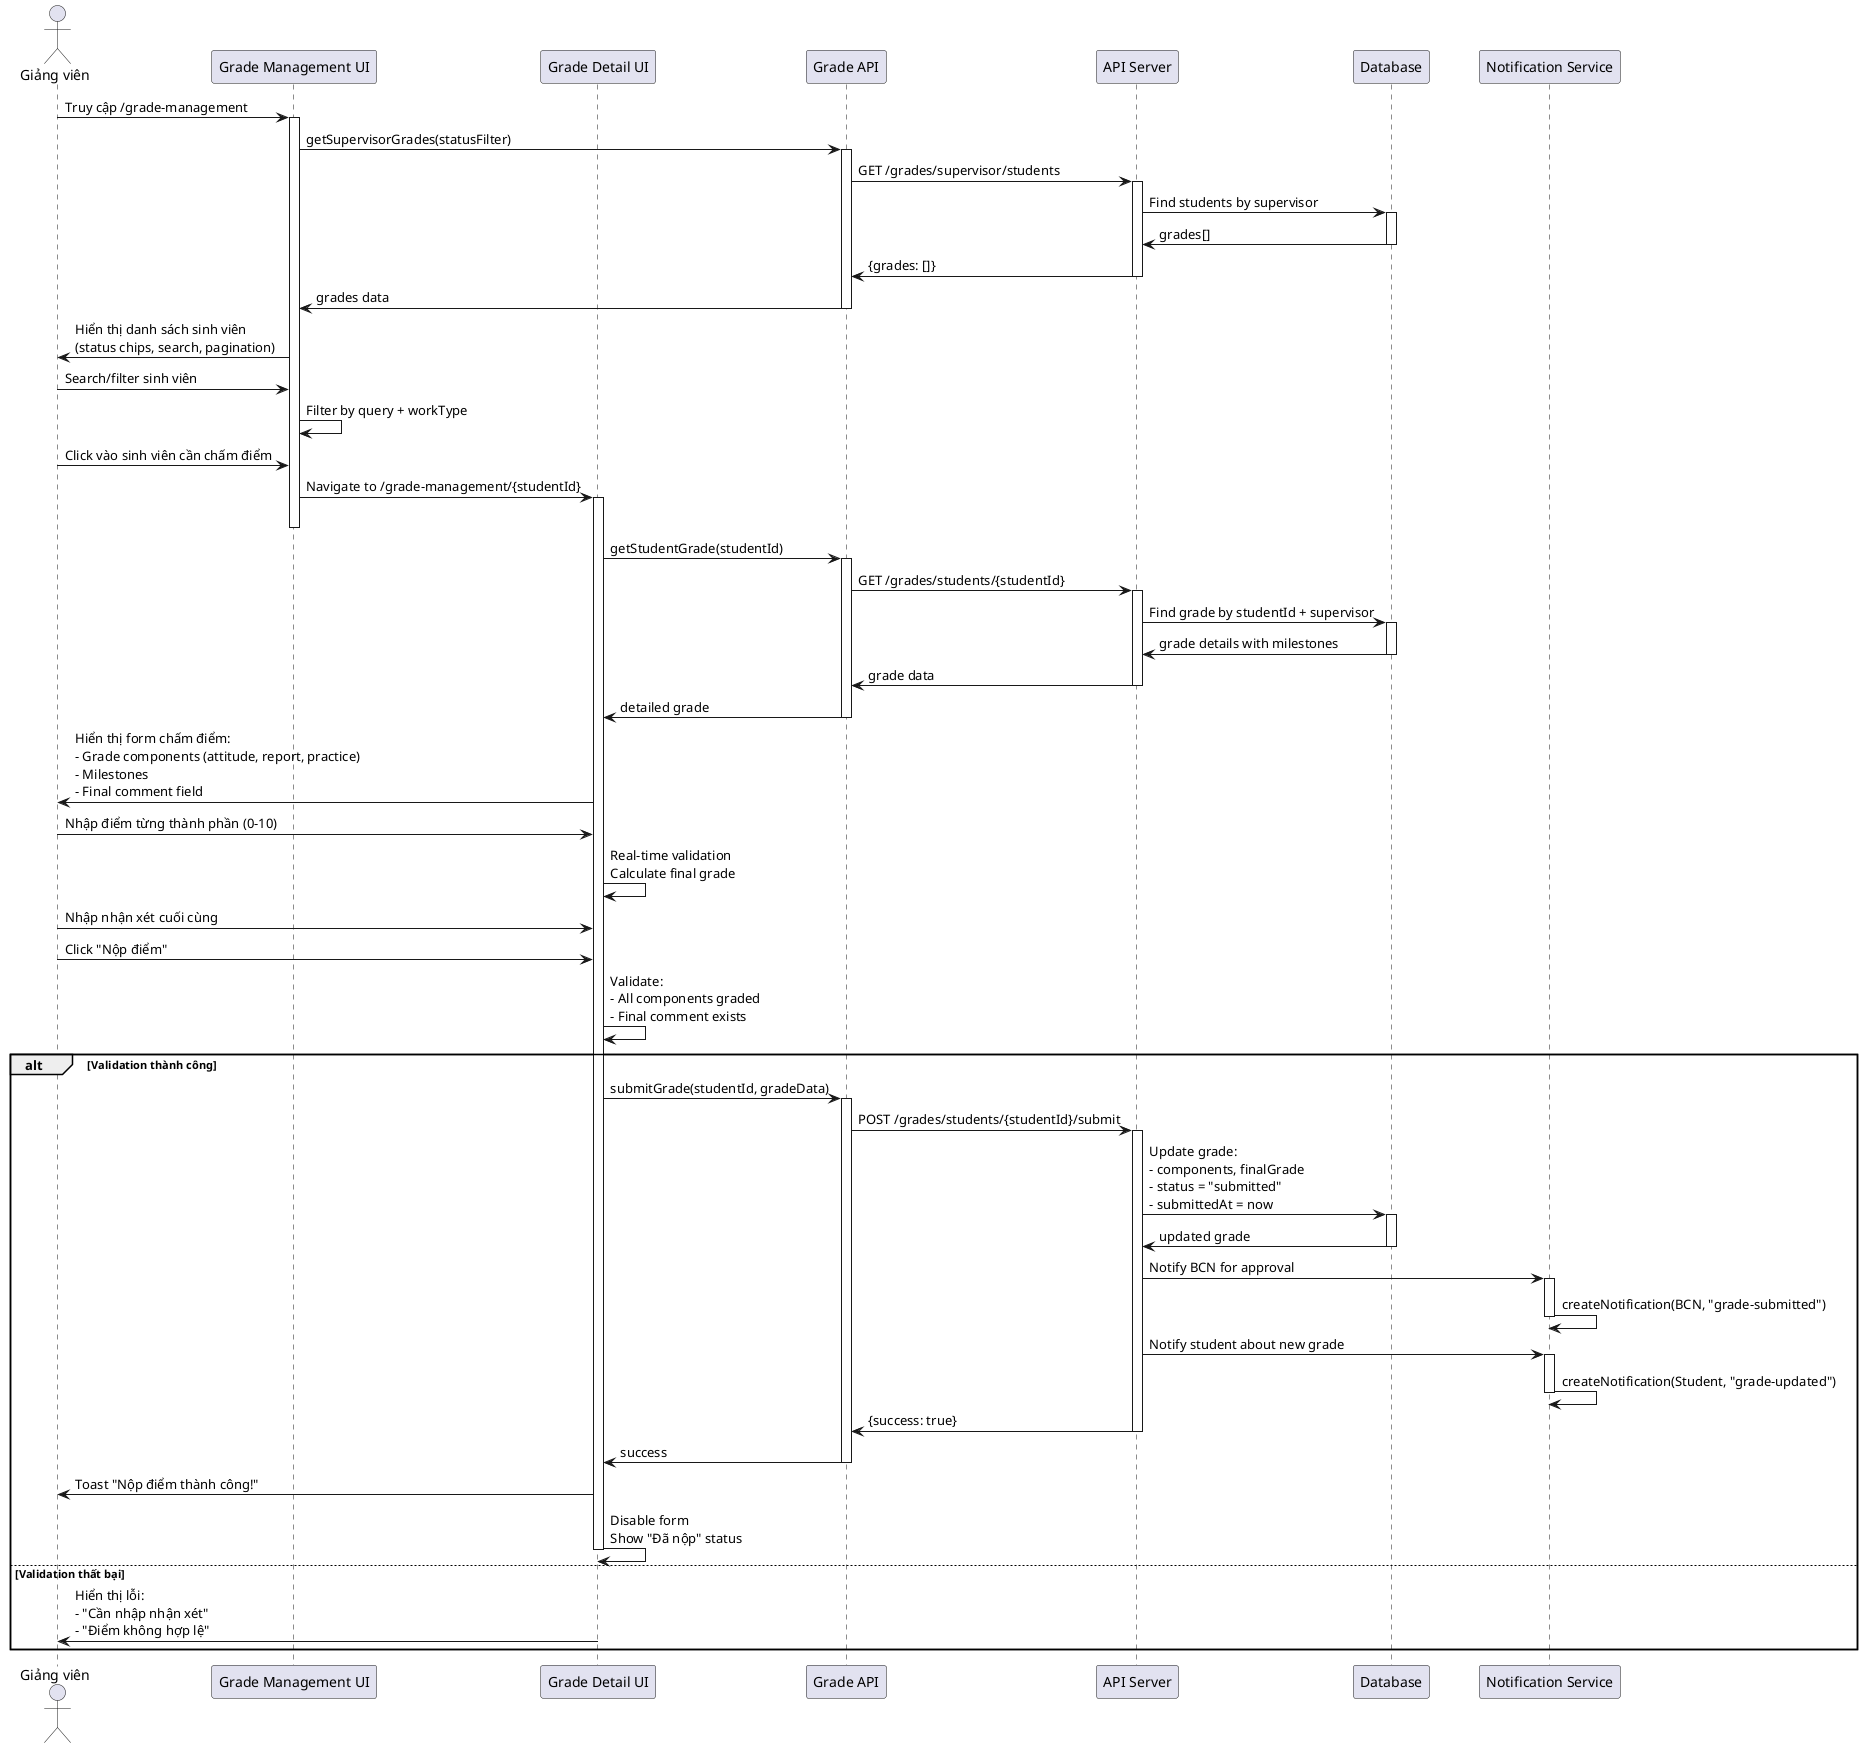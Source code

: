 @startuml Sequence - Giảng viên chấm điểm sinh viên

skinparam participantPadding 20
skinparam boxPadding 10

actor "Giảng viên" as Lecturer
participant "Grade Management UI" as GradeUI
participant "Grade Detail UI" as DetailUI
participant "Grade API" as GradeAPI
participant "API Server" as API
participant "Database" as DB
participant "Notification Service" as NotifSvc

Lecturer -> GradeUI: Truy cập /grade-management
activate GradeUI

GradeUI -> GradeAPI: getSupervisorGrades(statusFilter)
activate GradeAPI

GradeAPI -> API: GET /grades/supervisor/students
activate API

API -> DB: Find students by supervisor
activate DB
DB -> API: grades[]
deactivate DB

API -> GradeAPI: {grades: []}
deactivate API

GradeAPI -> GradeUI: grades data
deactivate GradeAPI

GradeUI -> Lecturer: Hiển thị danh sách sinh viên\n(status chips, search, pagination)

Lecturer -> GradeUI: Search/filter sinh viên
GradeUI -> GradeUI: Filter by query + workType

Lecturer -> GradeUI: Click vào sinh viên cần chấm điểm

GradeUI -> DetailUI: Navigate to /grade-management/{studentId}
activate DetailUI
deactivate GradeUI

DetailUI -> GradeAPI: getStudentGrade(studentId)
activate GradeAPI

GradeAPI -> API: GET /grades/students/{studentId}
activate API

API -> DB: Find grade by studentId + supervisor
activate DB
DB -> API: grade details with milestones
deactivate DB

API -> GradeAPI: grade data
deactivate API

GradeAPI -> DetailUI: detailed grade
deactivate GradeAPI

DetailUI -> Lecturer: Hiển thị form chấm điểm:\n- Grade components (attitude, report, practice)\n- Milestones\n- Final comment field

Lecturer -> DetailUI: Nhập điểm từng thành phần (0-10)
DetailUI -> DetailUI: Real-time validation\nCalculate final grade

Lecturer -> DetailUI: Nhập nhận xét cuối cùng
Lecturer -> DetailUI: Click "Nộp điểm"

DetailUI -> DetailUI: Validate:\n- All components graded\n- Final comment exists

alt Validation thành công
    DetailUI -> GradeAPI: submitGrade(studentId, gradeData)
    activate GradeAPI
    
    GradeAPI -> API: POST /grades/students/{studentId}/submit
    activate API
    
    API -> DB: Update grade:\n- components, finalGrade\n- status = "submitted"\n- submittedAt = now
    activate DB
    DB -> API: updated grade
    deactivate DB
    
    API -> NotifSvc: Notify BCN for approval
    activate NotifSvc
    NotifSvc -> NotifSvc: createNotification(BCN, "grade-submitted")
    deactivate NotifSvc
    
    API -> NotifSvc: Notify student about new grade
    activate NotifSvc
    NotifSvc -> NotifSvc: createNotification(Student, "grade-updated")
    deactivate NotifSvc
    
    API -> GradeAPI: {success: true}
    deactivate API
    
    GradeAPI -> DetailUI: success
    deactivate GradeAPI
    
    DetailUI -> Lecturer: Toast "Nộp điểm thành công!"
    DetailUI -> DetailUI: Disable form\nShow "Đã nộp" status
    deactivate DetailUI
    
else Validation thất bại
    DetailUI -> Lecturer: Hiển thị lỗi:\n- "Cần nhập nhận xét"\n- "Điểm không hợp lệ"
    deactivate DetailUI
end

@enduml